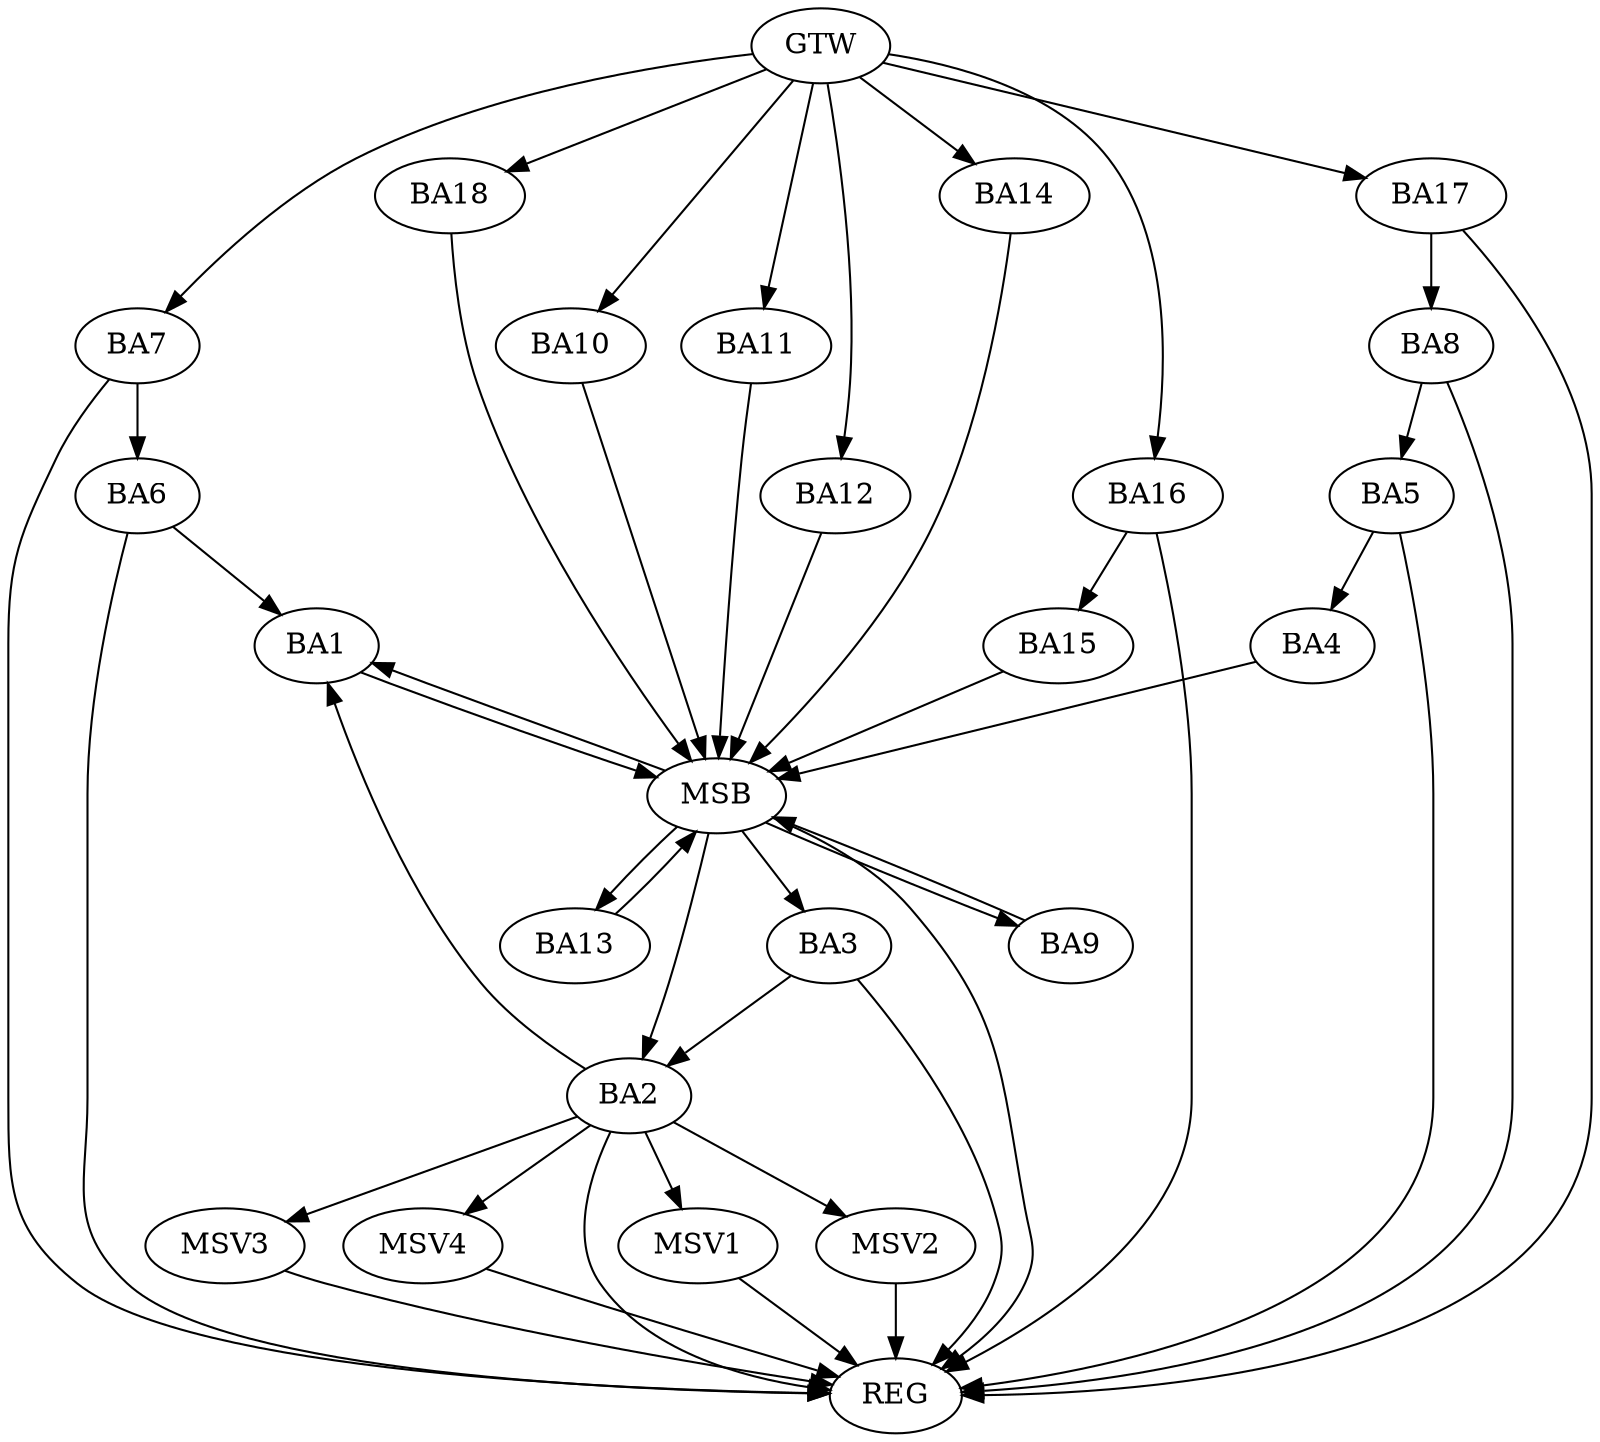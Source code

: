 strict digraph G {
  BA1 [ label="BA1" ];
  BA2 [ label="BA2" ];
  BA3 [ label="BA3" ];
  BA4 [ label="BA4" ];
  BA5 [ label="BA5" ];
  BA6 [ label="BA6" ];
  BA7 [ label="BA7" ];
  BA8 [ label="BA8" ];
  BA9 [ label="BA9" ];
  BA10 [ label="BA10" ];
  BA11 [ label="BA11" ];
  BA12 [ label="BA12" ];
  BA13 [ label="BA13" ];
  BA14 [ label="BA14" ];
  BA15 [ label="BA15" ];
  BA16 [ label="BA16" ];
  BA17 [ label="BA17" ];
  BA18 [ label="BA18" ];
  GTW [ label="GTW" ];
  REG [ label="REG" ];
  MSB [ label="MSB" ];
  MSV1 [ label="MSV1" ];
  MSV2 [ label="MSV2" ];
  MSV3 [ label="MSV3" ];
  MSV4 [ label="MSV4" ];
  BA2 -> BA1;
  BA3 -> BA2;
  BA5 -> BA4;
  BA6 -> BA1;
  BA7 -> BA6;
  BA8 -> BA5;
  BA16 -> BA15;
  BA17 -> BA8;
  GTW -> BA7;
  GTW -> BA10;
  GTW -> BA11;
  GTW -> BA12;
  GTW -> BA14;
  GTW -> BA16;
  GTW -> BA17;
  GTW -> BA18;
  BA2 -> REG;
  BA3 -> REG;
  BA5 -> REG;
  BA6 -> REG;
  BA7 -> REG;
  BA8 -> REG;
  BA16 -> REG;
  BA17 -> REG;
  BA1 -> MSB;
  MSB -> BA2;
  MSB -> REG;
  BA4 -> MSB;
  BA9 -> MSB;
  MSB -> BA1;
  BA10 -> MSB;
  MSB -> BA3;
  BA11 -> MSB;
  BA12 -> MSB;
  BA13 -> MSB;
  BA14 -> MSB;
  MSB -> BA9;
  BA15 -> MSB;
  BA18 -> MSB;
  MSB -> BA13;
  BA2 -> MSV1;
  MSV1 -> REG;
  BA2 -> MSV2;
  MSV2 -> REG;
  BA2 -> MSV3;
  MSV3 -> REG;
  BA2 -> MSV4;
  MSV4 -> REG;
}

